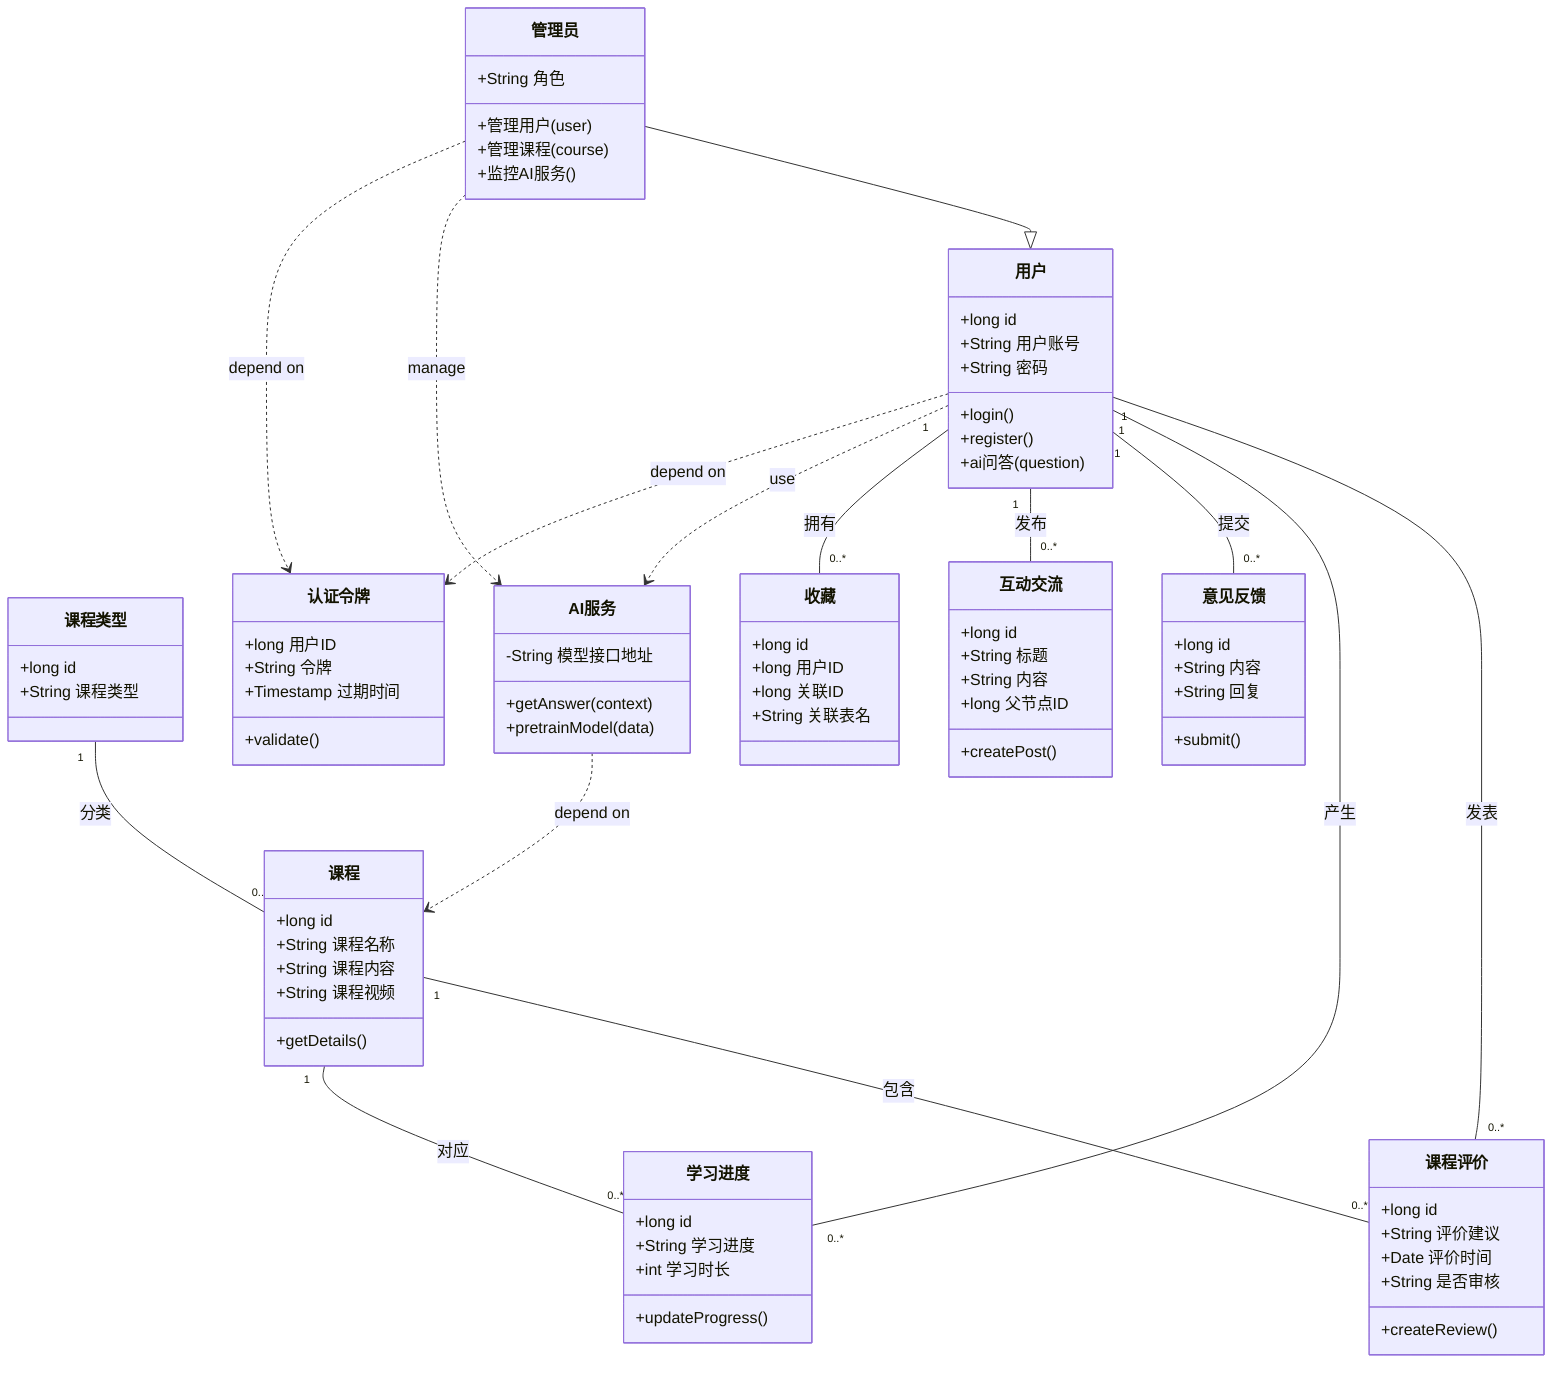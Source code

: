 classDiagram
    direction TB

    class 用户 {
        +long id
        +String 用户账号
        +String 密码
        +login()
        +register()
        +ai问答(question)
    }

    class 管理员 {
        +String 角色
        +管理用户(user)
        +管理课程(course)
        +监控AI服务()
    }

    class 课程 {
        +long id
        +String 课程名称
        +String 课程内容
        +String 课程视频
        +getDetails()
    }

    class 课程类型 {
        +long id
        +String 课程类型
    }

    class 课程评价 {
        +long id
        +String 评价建议
        +Date 评价时间
        +String 是否审核
        +createReview()
    }

    class 学习进度 {
        +long id
        +String 学习进度
        +int 学习时长
        +updateProgress()
    }

    class 意见反馈 {
        +long id
        +String 内容
        +String 回复
        +submit()
    }

    class 互动交流 {
        +long id
        +String 标题
        +String 内容
        +long 父节点ID
        +createPost()
    }

    class 收藏 {
        +long id
        +long 用户ID
        +long 关联ID
        +String 关联表名
    }

    class AI服务 {
        -String 模型接口地址
        +getAnswer(context)
        +pretrainModel(data)
    }

    class 认证令牌 {
        +long 用户ID
        +String 令牌
        +Timestamp 过期时间
        +validate()
    }

    管理员 --|> 用户

    用户 "1" -- "0..*" 课程评价 : 发表
    用户 "1" -- "0..*" 学习进度 : 产生
    用户 "1" -- "0..*" 意见反馈 : 提交
    用户 "1" -- "0..*" 互动交流 : 发布
    用户 "1" -- "0..*" 收藏 : 拥有

    课程 "1" -- "0..*" 课程评价 : 包含
    课程 "1" -- "0..*" 学习进度 : 对应
    课程类型 "1" -- "0..*" 课程 : 分类

    用户 ..> AI服务 : use
    管理员 ..> AI服务 : manage
    AI服务 ..> 课程 : depend on
    用户 ..> 认证令牌 : depend on
    管理员 ..> 认证令牌 : depend on